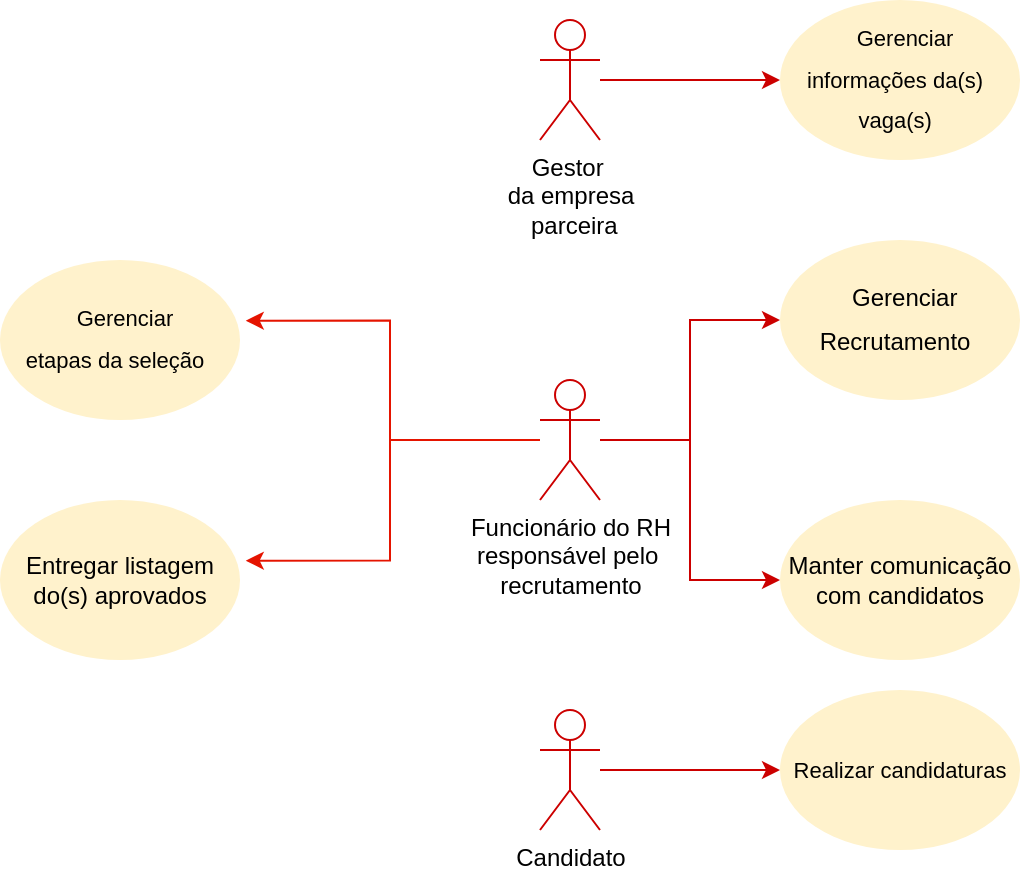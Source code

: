 <mxfile version="24.1.0" type="github">
  <diagram name="Página-1" id="zobZ0GVl2Qz65hiAkfpj">
    <mxGraphModel dx="880" dy="442" grid="1" gridSize="10" guides="1" tooltips="1" connect="1" arrows="1" fold="1" page="1" pageScale="1" pageWidth="827" pageHeight="1169" math="0" shadow="0">
      <root>
        <mxCell id="0" />
        <mxCell id="1" parent="0" />
        <mxCell id="raHEtXLG7WDKrnOEGbTH-3" style="edgeStyle=orthogonalEdgeStyle;rounded=0;orthogonalLoop=1;jettySize=auto;html=1;strokeColor=#cc0000;" parent="1" source="raHEtXLG7WDKrnOEGbTH-1" target="raHEtXLG7WDKrnOEGbTH-4" edge="1">
          <mxGeometry relative="1" as="geometry">
            <mxPoint x="550" y="240" as="targetPoint" />
          </mxGeometry>
        </mxCell>
        <mxCell id="raHEtXLG7WDKrnOEGbTH-1" value="&lt;div&gt;Gestor&amp;nbsp;&lt;/div&gt;&lt;div&gt;da empresa&lt;/div&gt;&lt;div&gt;&amp;nbsp;parceira &lt;/div&gt;" style="shape=umlActor;verticalLabelPosition=bottom;verticalAlign=top;html=1;outlineConnect=0;strokeColor=#cc0000;" parent="1" vertex="1">
          <mxGeometry x="400" y="210" width="30" height="60" as="geometry" />
        </mxCell>
        <mxCell id="raHEtXLG7WDKrnOEGbTH-4" value="&lt;p id=&quot;docs-internal-guid-ceda90df-7fff-f432-a03d-20735eeac977&quot; style=&quot;line-height: 1.8; margin-left: 6.062pt; margin-top: 0pt; margin-bottom: 0pt; font-size: 11px;&quot; dir=&quot;ltr&quot;&gt;&lt;font style=&quot;font-size: 11px;&quot;&gt;&lt;span style=&quot;font-family: Arial, sans-serif; color: rgb(0, 0, 0); background-color: transparent; font-weight: 400; font-style: normal; font-variant: normal; text-decoration: none; vertical-align: baseline; white-space: pre-wrap;&quot;&gt;Gerenciar&amp;nbsp;&lt;/span&gt;&lt;/font&gt;&lt;/p&gt;&lt;p style=&quot;line-height: 1.8; margin: 0.487pt 10.109pt 0pt 6.401pt; text-indent: -0.08pt; padding: 0pt 0pt 0pt 0.08pt; font-size: 11px;&quot; dir=&quot;ltr&quot;&gt;&lt;font style=&quot;font-size: 11px;&quot;&gt;&lt;span style=&quot;font-family: Arial, sans-serif; color: rgb(0, 0, 0); background-color: transparent; font-weight: 400; font-style: normal; font-variant: normal; text-decoration: none; vertical-align: baseline; white-space: pre-wrap;&quot;&gt;informações da(s) vaga(s)&lt;/span&gt;&lt;/font&gt;&lt;/p&gt;" style="ellipse;whiteSpace=wrap;html=1;strokeColor=none;fillColor=#fff2cc;" parent="1" vertex="1">
          <mxGeometry x="520" y="200" width="120" height="80" as="geometry" />
        </mxCell>
        <mxCell id="raHEtXLG7WDKrnOEGbTH-5" style="edgeStyle=orthogonalEdgeStyle;rounded=0;orthogonalLoop=1;jettySize=auto;html=1;strokeColor=#cc0000;" parent="1" source="raHEtXLG7WDKrnOEGbTH-6" target="raHEtXLG7WDKrnOEGbTH-7" edge="1">
          <mxGeometry relative="1" as="geometry">
            <mxPoint x="510" y="420" as="targetPoint" />
          </mxGeometry>
        </mxCell>
        <mxCell id="raHEtXLG7WDKrnOEGbTH-6" value="&lt;div&gt;Funcionário do RH&lt;/div&gt;&lt;div&gt;responsável pelo&amp;nbsp;&lt;/div&gt;&lt;div&gt;recrutamento&lt;br&gt;&lt;/div&gt;" style="shape=umlActor;verticalLabelPosition=bottom;verticalAlign=top;html=1;outlineConnect=0;strokeColor=#cc0000;" parent="1" vertex="1">
          <mxGeometry x="400" y="390" width="30" height="60" as="geometry" />
        </mxCell>
        <mxCell id="raHEtXLG7WDKrnOEGbTH-7" value="&lt;p id=&quot;docs-internal-guid-d9f13d88-7fff-5a66-5e90-7eae00799e70&quot; style=&quot;line-height: 1.8; margin-left: 6.062pt; margin-top: 0pt; margin-bottom: 0pt;&quot; dir=&quot;ltr&quot;&gt;&lt;font style=&quot;font-size: 12px;&quot;&gt;&lt;span style=&quot;font-family: Arial, sans-serif; color: rgb(0, 0, 0); background-color: transparent; font-weight: 400; font-style: normal; font-variant: normal; text-decoration: none; vertical-align: baseline; white-space: pre-wrap;&quot;&gt;Gerenciar&amp;nbsp;&lt;/span&gt;&lt;/font&gt;&lt;/p&gt;&lt;p style=&quot;line-height: 1.8; margin: 0.487pt 10.109pt 0pt 6.401pt; text-indent: -0.08pt; padding: 0pt 0pt 0pt 0.08pt;&quot; dir=&quot;ltr&quot;&gt;&lt;font style=&quot;font-size: 12px;&quot;&gt;&lt;span style=&quot;font-family: Arial, sans-serif; color: rgb(0, 0, 0); background-color: transparent; font-weight: 400; font-style: normal; font-variant: normal; text-decoration: none; vertical-align: baseline; white-space: pre-wrap;&quot;&gt;Recrutamento&lt;/span&gt;&lt;/font&gt;&lt;/p&gt;" style="ellipse;whiteSpace=wrap;html=1;strokeColor=none;fillColor=#fff2cc;" parent="1" vertex="1">
          <mxGeometry x="520" y="320" width="120" height="80" as="geometry" />
        </mxCell>
        <mxCell id="raHEtXLG7WDKrnOEGbTH-13" value="&lt;p id=&quot;docs-internal-guid-ceda90df-7fff-f432-a03d-20735eeac977&quot; style=&quot;line-height: 1.8; margin-left: 6.062pt; margin-top: 0pt; margin-bottom: 0pt; font-size: 11px;&quot; dir=&quot;ltr&quot;&gt;&lt;font style=&quot;font-size: 11px;&quot;&gt;&lt;span style=&quot;font-family: Arial, sans-serif; color: rgb(0, 0, 0); background-color: transparent; font-weight: 400; font-style: normal; font-variant: normal; text-decoration: none; vertical-align: baseline; white-space: pre-wrap;&quot;&gt;Gerenciar&amp;nbsp;&lt;/span&gt;&lt;/font&gt;&lt;/p&gt;&lt;p style=&quot;line-height: 1.8; margin: 0.487pt 10.109pt 0pt 6.401pt; text-indent: -0.08pt; padding: 0pt 0pt 0pt 0.08pt; font-size: 11px;&quot; dir=&quot;ltr&quot;&gt;&lt;font style=&quot;font-size: 11px;&quot;&gt;&lt;span style=&quot;font-family: Arial, sans-serif; color: rgb(0, 0, 0); background-color: transparent; font-weight: 400; font-style: normal; font-variant: normal; text-decoration: none; vertical-align: baseline; white-space: pre-wrap;&quot;&gt;etapas da seleção&lt;/span&gt;&lt;/font&gt;&lt;/p&gt;" style="ellipse;whiteSpace=wrap;html=1;strokeColor=none;fillColor=#fff2cc;" parent="1" vertex="1">
          <mxGeometry x="130" y="330" width="120" height="80" as="geometry" />
        </mxCell>
        <mxCell id="raHEtXLG7WDKrnOEGbTH-15" style="edgeStyle=orthogonalEdgeStyle;rounded=0;orthogonalLoop=1;jettySize=auto;html=1;entryX=1.024;entryY=0.379;entryDx=0;entryDy=0;entryPerimeter=0;strokeColor=#e51400;" parent="1" source="raHEtXLG7WDKrnOEGbTH-6" target="raHEtXLG7WDKrnOEGbTH-13" edge="1">
          <mxGeometry relative="1" as="geometry" />
        </mxCell>
        <mxCell id="raHEtXLG7WDKrnOEGbTH-16" style="edgeStyle=orthogonalEdgeStyle;rounded=0;orthogonalLoop=1;jettySize=auto;html=1;strokeColor=#cc0000;" parent="1" source="raHEtXLG7WDKrnOEGbTH-17" target="raHEtXLG7WDKrnOEGbTH-18" edge="1">
          <mxGeometry relative="1" as="geometry">
            <mxPoint x="550" y="585" as="targetPoint" />
          </mxGeometry>
        </mxCell>
        <mxCell id="raHEtXLG7WDKrnOEGbTH-17" value="Candidato" style="shape=umlActor;verticalLabelPosition=bottom;verticalAlign=top;html=1;outlineConnect=0;strokeColor=#cc0000;" parent="1" vertex="1">
          <mxGeometry x="400" y="555" width="30" height="60" as="geometry" />
        </mxCell>
        <mxCell id="raHEtXLG7WDKrnOEGbTH-18" value="&lt;font style=&quot;font-size: 11px;&quot;&gt;Realizar candidaturas&lt;/font&gt;" style="ellipse;whiteSpace=wrap;html=1;strokeColor=none;fillColor=#fff2cc;" parent="1" vertex="1">
          <mxGeometry x="520" y="545" width="120" height="80" as="geometry" />
        </mxCell>
        <mxCell id="raHEtXLG7WDKrnOEGbTH-32" style="edgeStyle=orthogonalEdgeStyle;rounded=0;orthogonalLoop=1;jettySize=auto;html=1;strokeColor=#cc0000;" parent="1" source="raHEtXLG7WDKrnOEGbTH-6" target="raHEtXLG7WDKrnOEGbTH-34" edge="1">
          <mxGeometry relative="1" as="geometry">
            <mxPoint x="510" y="720" as="targetPoint" />
            <mxPoint x="470" y="450" as="sourcePoint" />
          </mxGeometry>
        </mxCell>
        <mxCell id="raHEtXLG7WDKrnOEGbTH-34" value="Manter comunicação com candidatos" style="ellipse;whiteSpace=wrap;html=1;strokeColor=none;fillColor=#fff2cc;" parent="1" vertex="1">
          <mxGeometry x="520" y="450" width="120" height="80" as="geometry" />
        </mxCell>
        <mxCell id="raHEtXLG7WDKrnOEGbTH-35" value="&lt;span id=&quot;docs-internal-guid-d0d73422-7fff-e1cd-9274-e5b8117ae348&quot; style=&quot;font-family: Arial, sans-serif; color: rgb(0, 0, 0); background-color: transparent; font-weight: 400; font-style: normal; font-variant: normal; text-decoration: none; vertical-align: baseline; white-space: pre-wrap;&quot;&gt;Entregar listagem do(s) aprovados&lt;/span&gt;" style="ellipse;whiteSpace=wrap;html=1;strokeColor=none;fillColor=#fff2cc;" parent="1" vertex="1">
          <mxGeometry x="130" y="450" width="120" height="80" as="geometry" />
        </mxCell>
        <mxCell id="raHEtXLG7WDKrnOEGbTH-36" style="edgeStyle=orthogonalEdgeStyle;rounded=0;orthogonalLoop=1;jettySize=auto;html=1;entryX=1.024;entryY=0.379;entryDx=0;entryDy=0;entryPerimeter=0;strokeColor=#e51400;" parent="1" source="raHEtXLG7WDKrnOEGbTH-6" target="raHEtXLG7WDKrnOEGbTH-35" edge="1">
          <mxGeometry relative="1" as="geometry" />
        </mxCell>
      </root>
    </mxGraphModel>
  </diagram>
</mxfile>
